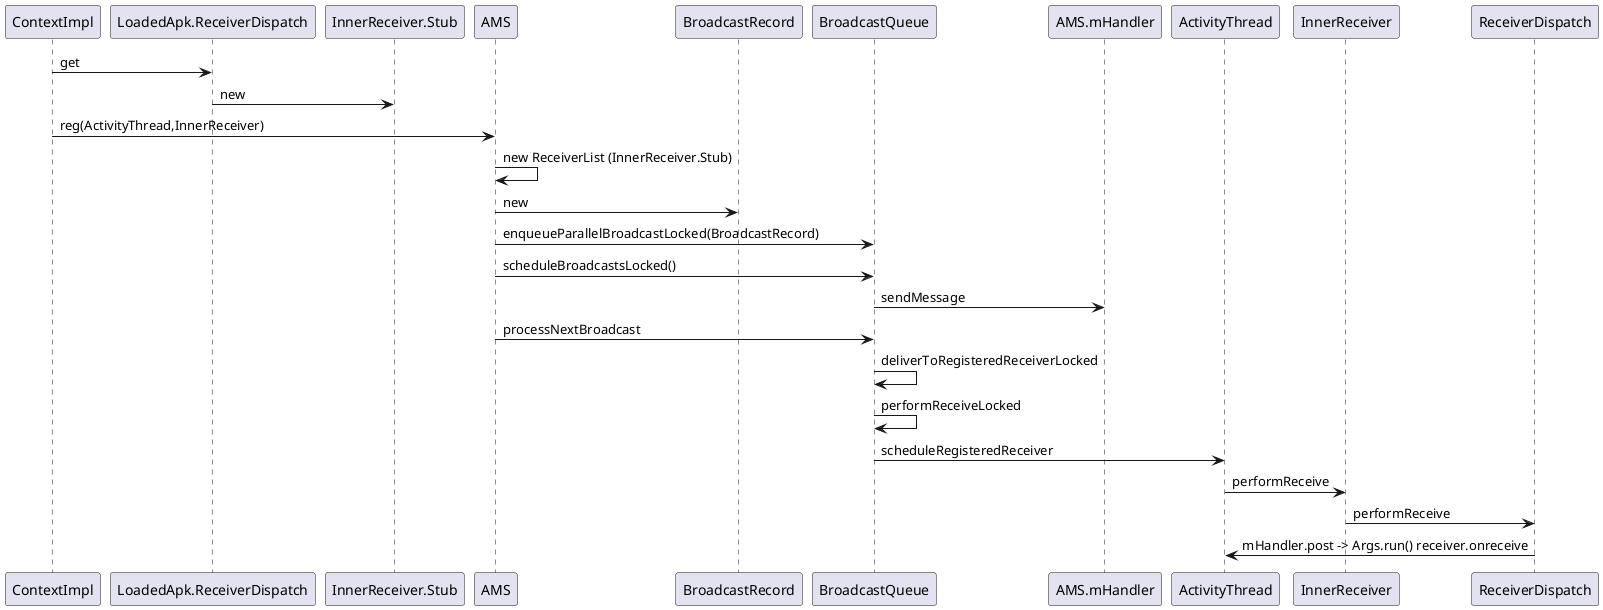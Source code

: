 @startuml
ContextImpl -> LoadedApk.ReceiverDispatch: get
LoadedApk.ReceiverDispatch -> InnerReceiver.Stub:new
ContextImpl -> AMS:reg(ActivityThread,InnerReceiver)
AMS -> AMS : new ReceiverList (InnerReceiver.Stub)
AMS -> BroadcastRecord : new
AMS -> BroadcastQueue:enqueueParallelBroadcastLocked(BroadcastRecord)
AMS -> BroadcastQueue:scheduleBroadcastsLocked()
BroadcastQueue -> AMS.mHandler:sendMessage
AMS -> BroadcastQueue:processNextBroadcast
BroadcastQueue -> BroadcastQueue:deliverToRegisteredReceiverLocked
BroadcastQueue -> BroadcastQueue : performReceiveLocked
BroadcastQueue -> ActivityThread:scheduleRegisteredReceiver
ActivityThread -> InnerReceiver:performReceive
InnerReceiver -> ReceiverDispatch:performReceive
ReceiverDispatch -> ActivityThread: mHandler.post -> Args.run() receiver.onreceive




@enduml